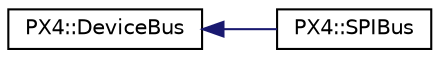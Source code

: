 digraph "Graphical Class Hierarchy"
{
 // INTERACTIVE_SVG=YES
  edge [fontname="Helvetica",fontsize="10",labelfontname="Helvetica",labelfontsize="10"];
  node [fontname="Helvetica",fontsize="10",shape=record];
  rankdir="LR";
  Node1 [label="PX4::DeviceBus",height=0.2,width=0.4,color="black", fillcolor="white", style="filled",URL="$classPX4_1_1DeviceBus.html"];
  Node1 -> Node2 [dir="back",color="midnightblue",fontsize="10",style="solid",fontname="Helvetica"];
  Node2 [label="PX4::SPIBus",height=0.2,width=0.4,color="black", fillcolor="white", style="filled",URL="$classPX4_1_1SPIBus.html"];
}
